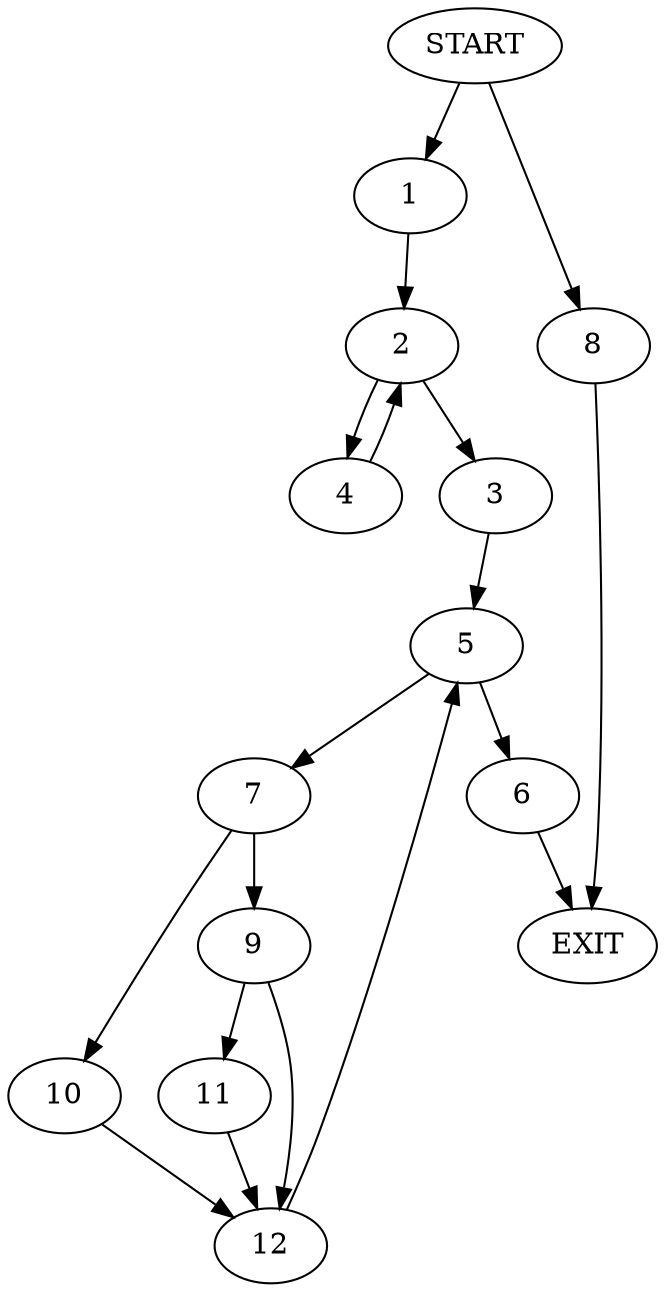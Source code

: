 digraph {
0 [label="START"]
13 [label="EXIT"]
0 -> 1
1 -> 2
2 -> 3
2 -> 4
3 -> 5
4 -> 2
5 -> 6
5 -> 7
0 -> 8
8 -> 13
6 -> 13
7 -> 9
7 -> 10
9 -> 11
9 -> 12
10 -> 12
12 -> 5
11 -> 12
}
